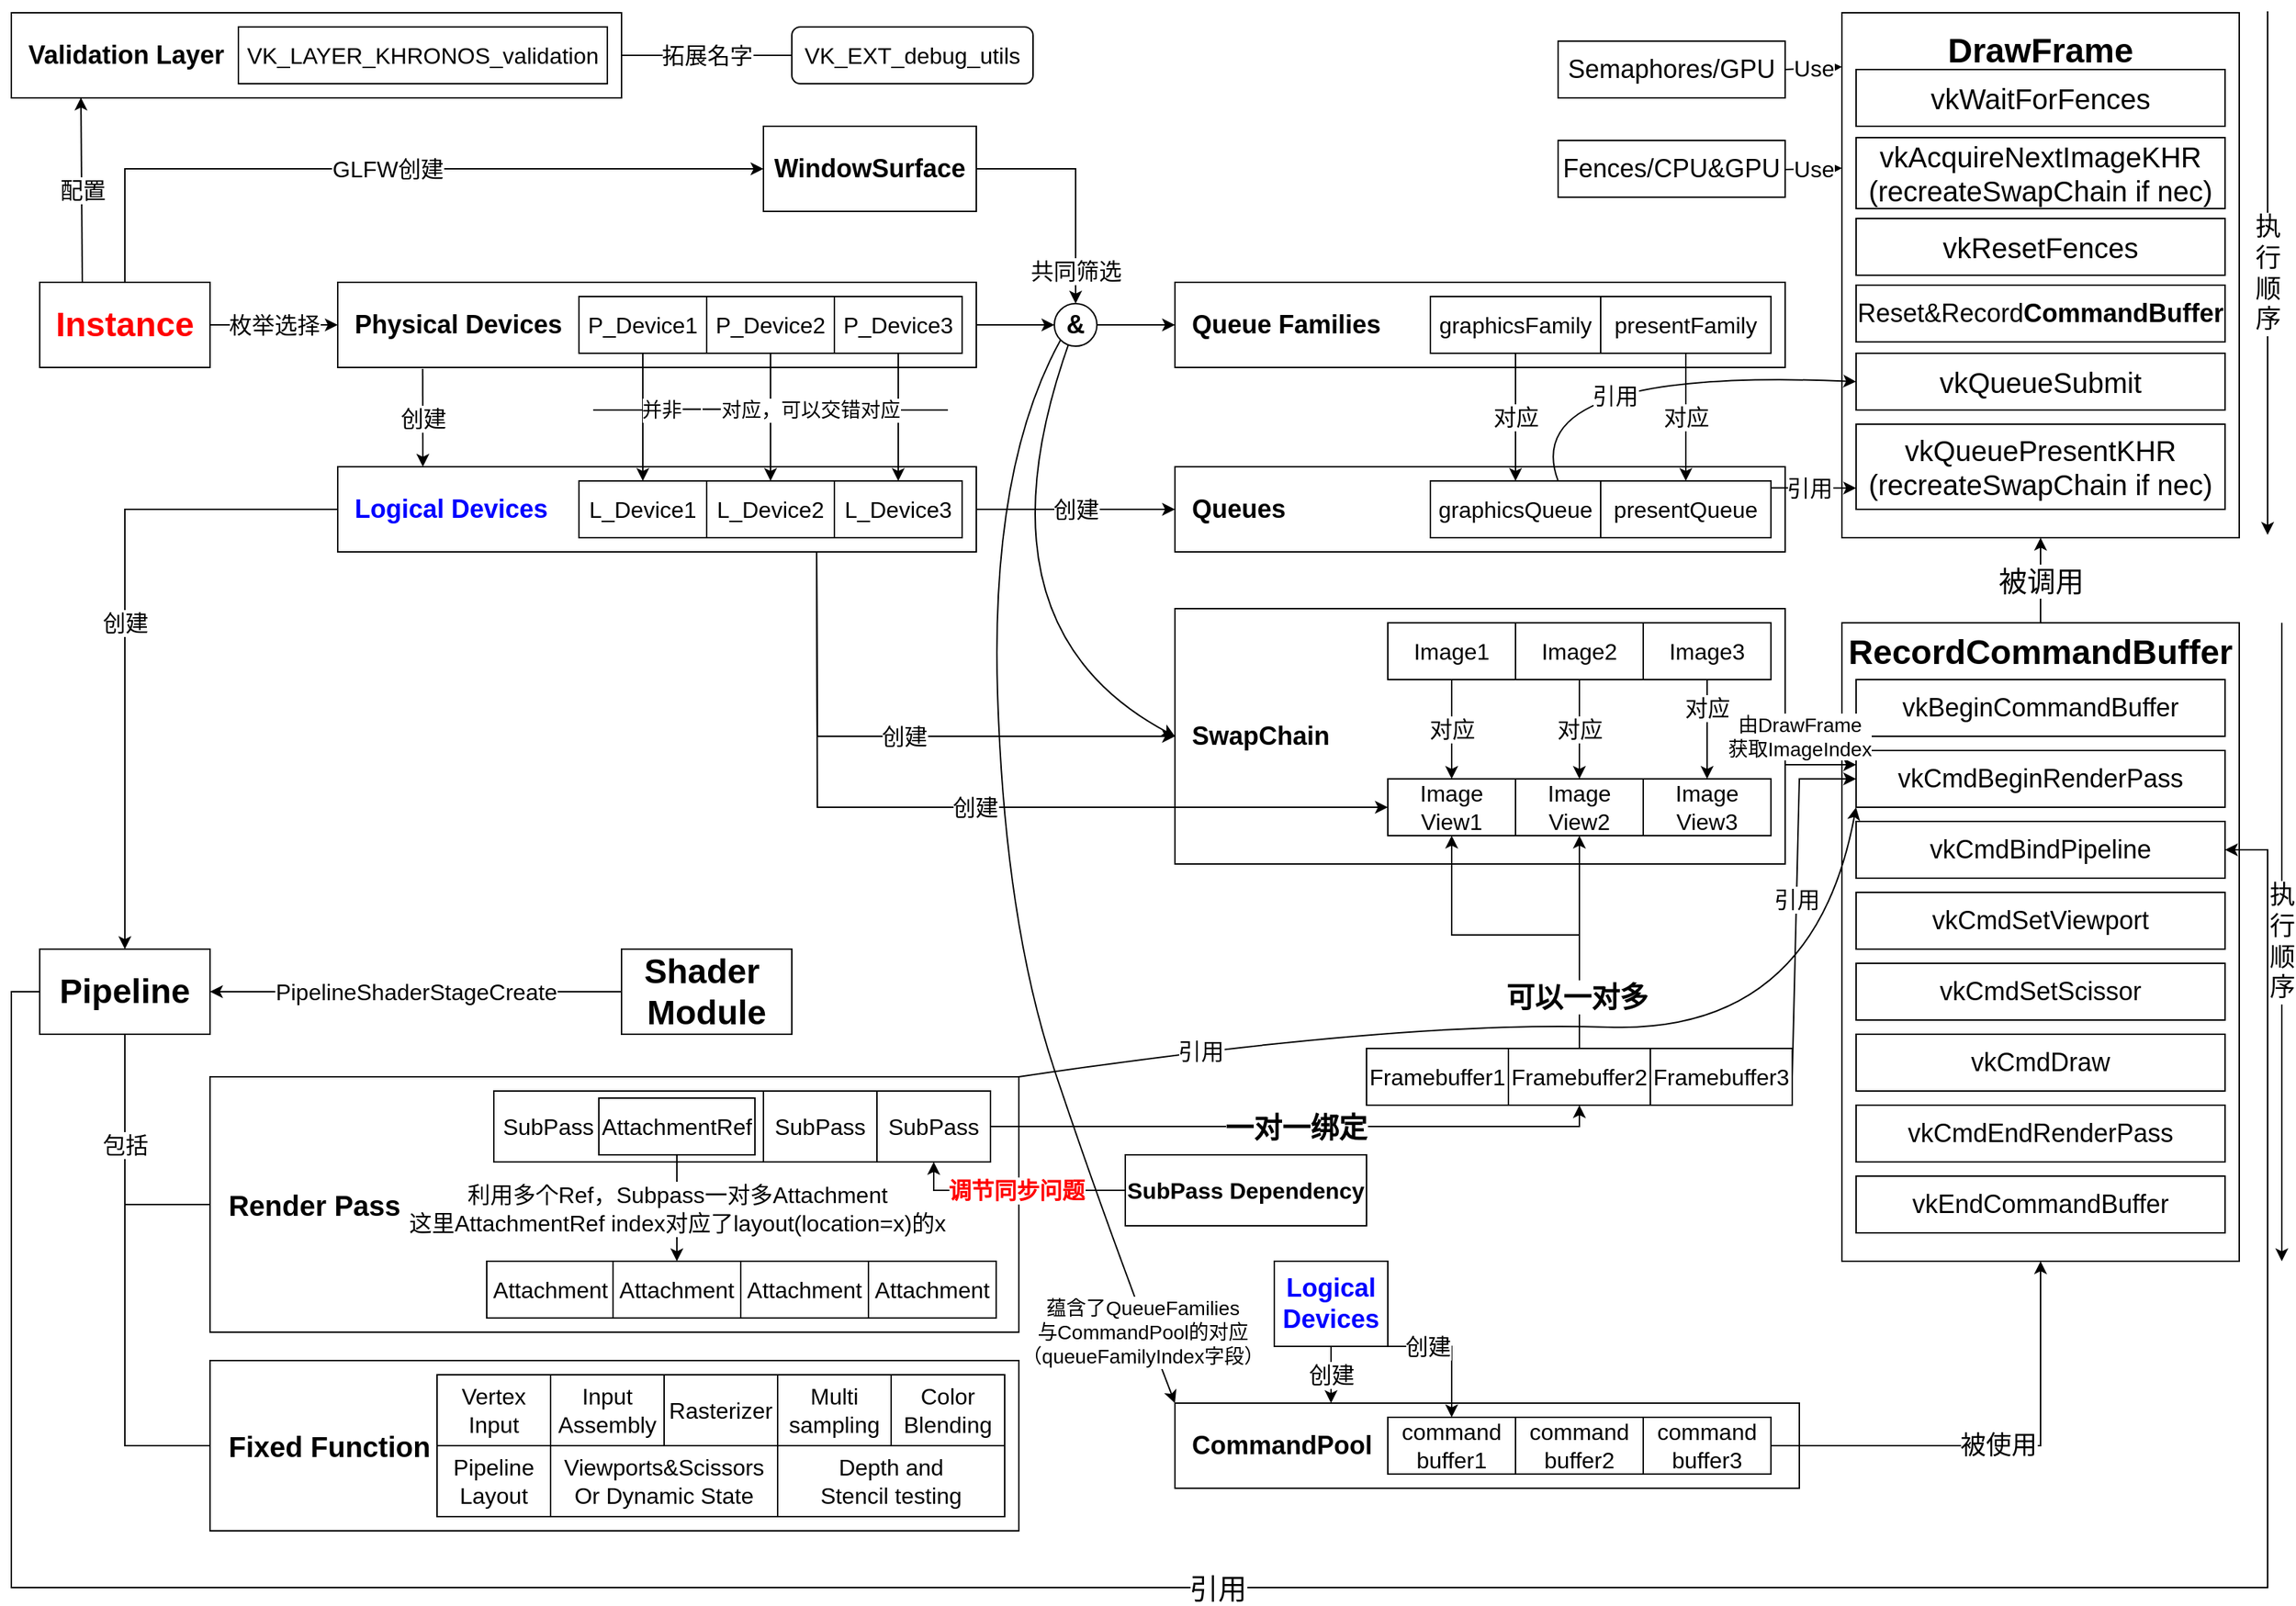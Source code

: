 <mxfile version="27.1.6">
  <diagram name="第 1 页" id="LuicYNgvJQtKAL-mJr_d">
    <mxGraphModel dx="1418" dy="786" grid="1" gridSize="10" guides="1" tooltips="1" connect="1" arrows="1" fold="1" page="1" pageScale="1" pageWidth="827" pageHeight="1169" math="0" shadow="0">
      <root>
        <mxCell id="0" />
        <mxCell id="1" parent="0" />
        <mxCell id="_Layy67exYFf-OtDCOIP-1" value="&lt;b&gt;&lt;font style=&quot;font-size: 24px; color: rgb(255, 0, 0);&quot;&gt;Instance&lt;/font&gt;&lt;/b&gt;" style="rounded=0;whiteSpace=wrap;html=1;" parent="1" vertex="1">
          <mxGeometry x="53" y="212" width="120" height="60" as="geometry" />
        </mxCell>
        <mxCell id="_Layy67exYFf-OtDCOIP-2" value="&lt;b&gt;&lt;font style=&quot;font-size: 18px;&quot;&gt;&amp;nbsp; Validation Layer&lt;/font&gt;&lt;/b&gt;" style="rounded=0;whiteSpace=wrap;html=1;align=left;" parent="1" vertex="1">
          <mxGeometry x="33" y="22" width="430" height="60" as="geometry" />
        </mxCell>
        <mxCell id="_Layy67exYFf-OtDCOIP-3" value="&lt;font style=&quot;font-size: 16px;&quot;&gt;VK_LAYER_KHRONOS_validation&lt;/font&gt;" style="rounded=0;whiteSpace=wrap;html=1;" parent="1" vertex="1">
          <mxGeometry x="193" y="32" width="260" height="40" as="geometry" />
        </mxCell>
        <mxCell id="_Layy67exYFf-OtDCOIP-4" value="&lt;font style=&quot;font-size: 16px;&quot;&gt;配置&lt;/font&gt;" style="endArrow=classic;html=1;rounded=0;exitX=0.25;exitY=0;exitDx=0;exitDy=0;entryX=0.114;entryY=0.996;entryDx=0;entryDy=0;entryPerimeter=0;" parent="1" source="_Layy67exYFf-OtDCOIP-1" target="_Layy67exYFf-OtDCOIP-2" edge="1">
          <mxGeometry width="50" height="50" relative="1" as="geometry">
            <mxPoint x="243" y="412" as="sourcePoint" />
            <mxPoint x="113" y="162" as="targetPoint" />
            <Array as="points" />
          </mxGeometry>
        </mxCell>
        <mxCell id="_Layy67exYFf-OtDCOIP-10" value="&lt;font style=&quot;font-size: 16px;&quot;&gt;VK_EXT_debug_utils&lt;/font&gt;" style="rounded=1;whiteSpace=wrap;html=1;" parent="1" vertex="1">
          <mxGeometry x="583" y="32" width="170" height="40" as="geometry" />
        </mxCell>
        <mxCell id="_Layy67exYFf-OtDCOIP-11" value="&lt;font style=&quot;font-size: 16px;&quot;&gt;拓展名字&lt;/font&gt;" style="endArrow=none;html=1;rounded=0;entryX=0;entryY=0.5;entryDx=0;entryDy=0;exitX=1;exitY=0.5;exitDx=0;exitDy=0;" parent="1" source="_Layy67exYFf-OtDCOIP-2" target="_Layy67exYFf-OtDCOIP-10" edge="1">
          <mxGeometry width="50" height="50" relative="1" as="geometry">
            <mxPoint x="443" y="322" as="sourcePoint" />
            <mxPoint x="493" y="272" as="targetPoint" />
          </mxGeometry>
        </mxCell>
        <mxCell id="_Layy67exYFf-OtDCOIP-13" value="&lt;font style=&quot;font-size: 18px;&quot;&gt;&lt;b&gt;&amp;nbsp; Physical Devices&lt;/b&gt;&lt;/font&gt;" style="rounded=0;whiteSpace=wrap;html=1;align=left;" parent="1" vertex="1">
          <mxGeometry x="263" y="212" width="450" height="60" as="geometry" />
        </mxCell>
        <mxCell id="_Layy67exYFf-OtDCOIP-14" value="&lt;font style=&quot;font-size: 16px;&quot;&gt;枚举选择&lt;/font&gt;" style="endArrow=classic;html=1;rounded=0;exitX=1;exitY=0.5;exitDx=0;exitDy=0;entryX=0;entryY=0.5;entryDx=0;entryDy=0;" parent="1" source="_Layy67exYFf-OtDCOIP-1" target="_Layy67exYFf-OtDCOIP-13" edge="1">
          <mxGeometry width="50" height="50" relative="1" as="geometry">
            <mxPoint x="433" y="472" as="sourcePoint" />
            <mxPoint x="483" y="422" as="targetPoint" />
            <mxPoint as="offset" />
          </mxGeometry>
        </mxCell>
        <mxCell id="_Layy67exYFf-OtDCOIP-15" value="&lt;font style=&quot;font-size: 16px;&quot;&gt;P_Device1&lt;/font&gt;" style="rounded=0;whiteSpace=wrap;html=1;" parent="1" vertex="1">
          <mxGeometry x="433" y="222" width="90" height="40" as="geometry" />
        </mxCell>
        <mxCell id="_Layy67exYFf-OtDCOIP-16" value="&lt;font style=&quot;font-size: 16px;&quot;&gt;P_Device2&lt;/font&gt;" style="rounded=0;whiteSpace=wrap;html=1;" parent="1" vertex="1">
          <mxGeometry x="523" y="222" width="90" height="40" as="geometry" />
        </mxCell>
        <mxCell id="_Layy67exYFf-OtDCOIP-17" value="&lt;font style=&quot;font-size: 16px;&quot;&gt;P_Device3&lt;/font&gt;" style="rounded=0;whiteSpace=wrap;html=1;" parent="1" vertex="1">
          <mxGeometry x="613" y="222" width="90" height="40" as="geometry" />
        </mxCell>
        <mxCell id="_Layy67exYFf-OtDCOIP-18" value="&lt;font style=&quot;font-size: 18px; color: light-dark(rgb(0, 0, 255), rgb(237, 237, 237));&quot;&gt;&lt;b style=&quot;&quot;&gt;&amp;nbsp; Logical Devices&lt;/b&gt;&lt;/font&gt;" style="rounded=0;whiteSpace=wrap;html=1;align=left;" parent="1" vertex="1">
          <mxGeometry x="263" y="342" width="450" height="60" as="geometry" />
        </mxCell>
        <mxCell id="_Layy67exYFf-OtDCOIP-19" value="&lt;font style=&quot;font-size: 16px;&quot;&gt;L_Device1&lt;/font&gt;" style="rounded=0;whiteSpace=wrap;html=1;" parent="1" vertex="1">
          <mxGeometry x="433" y="352" width="90" height="40" as="geometry" />
        </mxCell>
        <mxCell id="_Layy67exYFf-OtDCOIP-20" value="&lt;font style=&quot;font-size: 16px;&quot;&gt;L_Device2&lt;/font&gt;" style="rounded=0;whiteSpace=wrap;html=1;" parent="1" vertex="1">
          <mxGeometry x="523" y="352" width="90" height="40" as="geometry" />
        </mxCell>
        <mxCell id="_Layy67exYFf-OtDCOIP-21" value="&lt;font style=&quot;font-size: 16px;&quot;&gt;L_Device3&lt;/font&gt;" style="rounded=0;whiteSpace=wrap;html=1;" parent="1" vertex="1">
          <mxGeometry x="613" y="352" width="90" height="40" as="geometry" />
        </mxCell>
        <mxCell id="_Layy67exYFf-OtDCOIP-22" value="" style="endArrow=classic;html=1;rounded=0;exitX=0.5;exitY=1;exitDx=0;exitDy=0;entryX=0.5;entryY=0;entryDx=0;entryDy=0;" parent="1" source="_Layy67exYFf-OtDCOIP-15" target="_Layy67exYFf-OtDCOIP-19" edge="1">
          <mxGeometry width="50" height="50" relative="1" as="geometry">
            <mxPoint x="463" y="582" as="sourcePoint" />
            <mxPoint x="513" y="532" as="targetPoint" />
          </mxGeometry>
        </mxCell>
        <mxCell id="_Layy67exYFf-OtDCOIP-23" value="" style="endArrow=classic;html=1;rounded=0;exitX=0.5;exitY=1;exitDx=0;exitDy=0;entryX=0.5;entryY=0;entryDx=0;entryDy=0;" parent="1" source="_Layy67exYFf-OtDCOIP-16" target="_Layy67exYFf-OtDCOIP-20" edge="1">
          <mxGeometry width="50" height="50" relative="1" as="geometry">
            <mxPoint x="523" y="322" as="sourcePoint" />
            <mxPoint x="523" y="412" as="targetPoint" />
          </mxGeometry>
        </mxCell>
        <mxCell id="_Layy67exYFf-OtDCOIP-24" value="" style="endArrow=classic;html=1;rounded=0;exitX=0.5;exitY=1;exitDx=0;exitDy=0;entryX=0.5;entryY=0;entryDx=0;entryDy=0;" parent="1" source="_Layy67exYFf-OtDCOIP-17" target="_Layy67exYFf-OtDCOIP-21" edge="1">
          <mxGeometry width="50" height="50" relative="1" as="geometry">
            <mxPoint x="633" y="322" as="sourcePoint" />
            <mxPoint x="633" y="412" as="targetPoint" />
          </mxGeometry>
        </mxCell>
        <mxCell id="_Layy67exYFf-OtDCOIP-31" value="&lt;font style=&quot;font-size: 14px;&quot;&gt;并非一一对应，可以交错对应&lt;/font&gt;" style="endArrow=none;html=1;rounded=0;" parent="1" edge="1">
          <mxGeometry width="50" height="50" relative="1" as="geometry">
            <mxPoint x="443" y="302" as="sourcePoint" />
            <mxPoint x="693" y="302" as="targetPoint" />
          </mxGeometry>
        </mxCell>
        <mxCell id="_Layy67exYFf-OtDCOIP-32" value="&lt;font style=&quot;font-size: 16px;&quot;&gt;创建&lt;/font&gt;" style="endArrow=classic;html=1;rounded=0;exitX=0.133;exitY=1.017;exitDx=0;exitDy=0;exitPerimeter=0;" parent="1" source="_Layy67exYFf-OtDCOIP-13" edge="1">
          <mxGeometry width="50" height="50" relative="1" as="geometry">
            <mxPoint x="473" y="522" as="sourcePoint" />
            <mxPoint x="323" y="342" as="targetPoint" />
          </mxGeometry>
        </mxCell>
        <mxCell id="_Layy67exYFf-OtDCOIP-33" value="&lt;font style=&quot;font-size: 18px;&quot;&gt;&lt;b&gt;&amp;nbsp; Queue Families&lt;/b&gt;&lt;/font&gt;" style="rounded=0;whiteSpace=wrap;html=1;align=left;" parent="1" vertex="1">
          <mxGeometry x="853" y="212" width="430" height="60" as="geometry" />
        </mxCell>
        <mxCell id="_Layy67exYFf-OtDCOIP-34" value="&lt;font style=&quot;font-size: 16px;&quot;&gt;graphicsFamily&lt;/font&gt;" style="rounded=0;whiteSpace=wrap;html=1;" parent="1" vertex="1">
          <mxGeometry x="1033" y="222" width="120" height="40" as="geometry" />
        </mxCell>
        <mxCell id="_Layy67exYFf-OtDCOIP-35" value="&lt;font style=&quot;font-size: 16px;&quot;&gt;presentFamily&lt;/font&gt;" style="rounded=0;whiteSpace=wrap;html=1;" parent="1" vertex="1">
          <mxGeometry x="1153" y="222" width="120" height="40" as="geometry" />
        </mxCell>
        <mxCell id="_Layy67exYFf-OtDCOIP-36" value="" style="endArrow=classic;html=1;rounded=0;exitX=1;exitY=0.5;exitDx=0;exitDy=0;entryX=0;entryY=0.5;entryDx=0;entryDy=0;" parent="1" source="_Layy67exYFf-OtDCOIP-63" target="_Layy67exYFf-OtDCOIP-33" edge="1">
          <mxGeometry width="50" height="50" relative="1" as="geometry">
            <mxPoint x="733" y="562" as="sourcePoint" />
            <mxPoint x="783" y="512" as="targetPoint" />
          </mxGeometry>
        </mxCell>
        <mxCell id="_Layy67exYFf-OtDCOIP-39" value="&lt;font style=&quot;font-size: 18px;&quot;&gt;&lt;b&gt;&amp;nbsp; Queues&lt;/b&gt;&lt;/font&gt;" style="rounded=0;whiteSpace=wrap;html=1;align=left;" parent="1" vertex="1">
          <mxGeometry x="853" y="342" width="430" height="60" as="geometry" />
        </mxCell>
        <mxCell id="_Layy67exYFf-OtDCOIP-40" value="&lt;font style=&quot;font-size: 16px;&quot;&gt;创建&lt;/font&gt;" style="endArrow=classic;html=1;rounded=0;exitX=1;exitY=0.5;exitDx=0;exitDy=0;entryX=0;entryY=0.5;entryDx=0;entryDy=0;" parent="1" source="_Layy67exYFf-OtDCOIP-18" target="_Layy67exYFf-OtDCOIP-39" edge="1">
          <mxGeometry width="50" height="50" relative="1" as="geometry">
            <mxPoint x="923" y="562" as="sourcePoint" />
            <mxPoint x="973" y="512" as="targetPoint" />
          </mxGeometry>
        </mxCell>
        <mxCell id="_Layy67exYFf-OtDCOIP-41" value="&lt;font style=&quot;font-size: 16px;&quot;&gt;graphicsQueue&lt;/font&gt;" style="rounded=0;whiteSpace=wrap;html=1;" parent="1" vertex="1">
          <mxGeometry x="1033" y="352" width="120" height="40" as="geometry" />
        </mxCell>
        <mxCell id="_Layy67exYFf-OtDCOIP-42" value="&lt;font style=&quot;font-size: 16px;&quot;&gt;presentQueue&lt;/font&gt;" style="rounded=0;whiteSpace=wrap;html=1;" parent="1" vertex="1">
          <mxGeometry x="1153" y="352" width="120" height="40" as="geometry" />
        </mxCell>
        <mxCell id="_Layy67exYFf-OtDCOIP-45" value="&lt;font style=&quot;font-size: 16px;&quot;&gt;对应&lt;/font&gt;" style="endArrow=classic;html=1;rounded=0;exitX=0.5;exitY=1;exitDx=0;exitDy=0;entryX=0.5;entryY=0;entryDx=0;entryDy=0;" parent="1" source="_Layy67exYFf-OtDCOIP-34" target="_Layy67exYFf-OtDCOIP-41" edge="1">
          <mxGeometry width="50" height="50" relative="1" as="geometry">
            <mxPoint x="1003" y="542" as="sourcePoint" />
            <mxPoint x="1053" y="492" as="targetPoint" />
          </mxGeometry>
        </mxCell>
        <mxCell id="_Layy67exYFf-OtDCOIP-46" value="&lt;font style=&quot;font-size: 16px;&quot;&gt;对应&lt;/font&gt;" style="endArrow=classic;html=1;rounded=0;exitX=0.5;exitY=1;exitDx=0;exitDy=0;entryX=0.5;entryY=0;entryDx=0;entryDy=0;" parent="1" source="_Layy67exYFf-OtDCOIP-35" target="_Layy67exYFf-OtDCOIP-42" edge="1">
          <mxGeometry width="50" height="50" relative="1" as="geometry">
            <mxPoint x="1123" y="302" as="sourcePoint" />
            <mxPoint x="1123" y="392" as="targetPoint" />
          </mxGeometry>
        </mxCell>
        <mxCell id="_Layy67exYFf-OtDCOIP-47" value="&lt;font style=&quot;font-size: 18px;&quot;&gt;&lt;b&gt;&amp;nbsp; SwapChain&lt;/b&gt;&lt;/font&gt;" style="rounded=0;whiteSpace=wrap;html=1;align=left;" parent="1" vertex="1">
          <mxGeometry x="853" y="442" width="430" height="180" as="geometry" />
        </mxCell>
        <mxCell id="_Layy67exYFf-OtDCOIP-48" value="&lt;font style=&quot;font-size: 16px;&quot;&gt;Image1&lt;/font&gt;" style="rounded=0;whiteSpace=wrap;html=1;" parent="1" vertex="1">
          <mxGeometry x="1003" y="452" width="90" height="40" as="geometry" />
        </mxCell>
        <mxCell id="_Layy67exYFf-OtDCOIP-49" value="&lt;font style=&quot;font-size: 16px;&quot;&gt;Image2&lt;/font&gt;" style="rounded=0;whiteSpace=wrap;html=1;" parent="1" vertex="1">
          <mxGeometry x="1093" y="452" width="90" height="40" as="geometry" />
        </mxCell>
        <mxCell id="_Layy67exYFf-OtDCOIP-50" value="&lt;font style=&quot;font-size: 16px;&quot;&gt;Image3&lt;/font&gt;" style="rounded=0;whiteSpace=wrap;html=1;" parent="1" vertex="1">
          <mxGeometry x="1183" y="452" width="90" height="40" as="geometry" />
        </mxCell>
        <mxCell id="_Layy67exYFf-OtDCOIP-52" value="&lt;font style=&quot;font-size: 18px;&quot;&gt;&lt;b&gt;WindowSurface&lt;/b&gt;&lt;/font&gt;" style="rounded=0;whiteSpace=wrap;html=1;" parent="1" vertex="1">
          <mxGeometry x="563" y="102" width="150" height="60" as="geometry" />
        </mxCell>
        <mxCell id="_Layy67exYFf-OtDCOIP-53" value="&lt;font style=&quot;font-size: 16px;&quot;&gt;GLFW创建&lt;/font&gt;" style="endArrow=classic;html=1;rounded=0;entryX=0;entryY=0.5;entryDx=0;entryDy=0;exitX=0.5;exitY=0;exitDx=0;exitDy=0;" parent="1" source="_Layy67exYFf-OtDCOIP-1" target="_Layy67exYFf-OtDCOIP-52" edge="1">
          <mxGeometry width="50" height="50" relative="1" as="geometry">
            <mxPoint x="373" y="242" as="sourcePoint" />
            <mxPoint x="423" y="192" as="targetPoint" />
            <Array as="points">
              <mxPoint x="113" y="132" />
            </Array>
          </mxGeometry>
        </mxCell>
        <mxCell id="_Layy67exYFf-OtDCOIP-60" value="" style="curved=1;endArrow=classic;html=1;rounded=0;entryX=0;entryY=0.5;entryDx=0;entryDy=0;" parent="1" target="_Layy67exYFf-OtDCOIP-47" edge="1">
          <mxGeometry width="50" height="50" relative="1" as="geometry">
            <mxPoint x="783" y="242" as="sourcePoint" />
            <mxPoint x="773" y="402" as="targetPoint" />
            <Array as="points">
              <mxPoint x="703" y="452" />
            </Array>
          </mxGeometry>
        </mxCell>
        <mxCell id="_Layy67exYFf-OtDCOIP-66" value="" style="endArrow=classic;html=1;rounded=0;exitX=1;exitY=0.5;exitDx=0;exitDy=0;entryX=0.5;entryY=0;entryDx=0;entryDy=0;" parent="1" source="_Layy67exYFf-OtDCOIP-52" target="_Layy67exYFf-OtDCOIP-63" edge="1">
          <mxGeometry width="50" height="50" relative="1" as="geometry">
            <mxPoint x="743" y="362" as="sourcePoint" />
            <mxPoint x="793" y="312" as="targetPoint" />
            <Array as="points">
              <mxPoint x="783" y="132" />
            </Array>
          </mxGeometry>
        </mxCell>
        <mxCell id="_Layy67exYFf-OtDCOIP-68" value="&lt;font style=&quot;font-size: 16px;&quot;&gt;共同筛选&lt;/font&gt;" style="edgeLabel;html=1;align=center;verticalAlign=middle;resizable=0;points=[];" parent="_Layy67exYFf-OtDCOIP-66" vertex="1" connectable="0">
          <mxGeometry x="0.721" relative="1" as="geometry">
            <mxPoint as="offset" />
          </mxGeometry>
        </mxCell>
        <mxCell id="_Layy67exYFf-OtDCOIP-67" value="" style="endArrow=classic;html=1;rounded=0;exitX=1;exitY=0.5;exitDx=0;exitDy=0;entryX=0;entryY=0.5;entryDx=0;entryDy=0;" parent="1" source="_Layy67exYFf-OtDCOIP-13" target="_Layy67exYFf-OtDCOIP-63" edge="1">
          <mxGeometry width="50" height="50" relative="1" as="geometry">
            <mxPoint x="713" y="242" as="sourcePoint" />
            <mxPoint x="853" y="242" as="targetPoint" />
          </mxGeometry>
        </mxCell>
        <mxCell id="_Layy67exYFf-OtDCOIP-63" value="&lt;b&gt;&lt;font style=&quot;font-size: 18px;&quot;&gt;&amp;amp;&lt;/font&gt;&lt;/b&gt;" style="ellipse;whiteSpace=wrap;html=1;aspect=fixed;" parent="1" vertex="1">
          <mxGeometry x="768" y="227" width="30" height="30" as="geometry" />
        </mxCell>
        <mxCell id="_Layy67exYFf-OtDCOIP-69" value="&lt;font style=&quot;font-size: 16px;&quot;&gt;创建&lt;/font&gt;" style="endArrow=classic;html=1;rounded=0;exitX=0.75;exitY=1;exitDx=0;exitDy=0;entryX=0;entryY=0.5;entryDx=0;entryDy=0;" parent="1" source="_Layy67exYFf-OtDCOIP-18" target="_Layy67exYFf-OtDCOIP-47" edge="1">
          <mxGeometry width="50" height="50" relative="1" as="geometry">
            <mxPoint x="703" y="452" as="sourcePoint" />
            <mxPoint x="753" y="402" as="targetPoint" />
            <Array as="points">
              <mxPoint x="601" y="532" />
            </Array>
          </mxGeometry>
        </mxCell>
        <mxCell id="_Layy67exYFf-OtDCOIP-71" value="&lt;font style=&quot;font-size: 16px;&quot;&gt;Image&lt;br&gt;View1&lt;/font&gt;" style="rounded=0;whiteSpace=wrap;html=1;" parent="1" vertex="1">
          <mxGeometry x="1003" y="562" width="90" height="40" as="geometry" />
        </mxCell>
        <mxCell id="_Layy67exYFf-OtDCOIP-72" value="&lt;font style=&quot;font-size: 16px;&quot;&gt;Image&lt;br&gt;View2&lt;/font&gt;" style="rounded=0;whiteSpace=wrap;html=1;" parent="1" vertex="1">
          <mxGeometry x="1093" y="562" width="90" height="40" as="geometry" />
        </mxCell>
        <mxCell id="_Layy67exYFf-OtDCOIP-73" value="&lt;font style=&quot;font-size: 16px;&quot;&gt;Image&lt;br&gt;View3&lt;/font&gt;" style="rounded=0;whiteSpace=wrap;html=1;" parent="1" vertex="1">
          <mxGeometry x="1183" y="562" width="90" height="40" as="geometry" />
        </mxCell>
        <mxCell id="_Layy67exYFf-OtDCOIP-74" value="&lt;font style=&quot;font-size: 16px;&quot;&gt;创建&lt;/font&gt;" style="endArrow=classic;html=1;rounded=0;exitX=0.75;exitY=1;exitDx=0;exitDy=0;entryX=0;entryY=0.5;entryDx=0;entryDy=0;" parent="1" source="_Layy67exYFf-OtDCOIP-18" target="_Layy67exYFf-OtDCOIP-71" edge="1">
          <mxGeometry width="50" height="50" relative="1" as="geometry">
            <mxPoint x="763" y="622" as="sourcePoint" />
            <mxPoint x="813" y="572" as="targetPoint" />
            <Array as="points">
              <mxPoint x="601" y="582" />
            </Array>
          </mxGeometry>
        </mxCell>
        <mxCell id="_Layy67exYFf-OtDCOIP-75" value="&lt;font style=&quot;font-size: 16px;&quot;&gt;对应&lt;/font&gt;" style="endArrow=classic;html=1;rounded=0;exitX=0.5;exitY=1;exitDx=0;exitDy=0;entryX=0.5;entryY=0;entryDx=0;entryDy=0;" parent="1" source="_Layy67exYFf-OtDCOIP-48" target="_Layy67exYFf-OtDCOIP-71" edge="1">
          <mxGeometry width="50" height="50" relative="1" as="geometry">
            <mxPoint x="1033" y="622" as="sourcePoint" />
            <mxPoint x="1083" y="572" as="targetPoint" />
          </mxGeometry>
        </mxCell>
        <mxCell id="_Layy67exYFf-OtDCOIP-76" value="&lt;font style=&quot;font-size: 16px;&quot;&gt;对应&lt;/font&gt;" style="endArrow=classic;html=1;rounded=0;exitX=0.5;exitY=1;exitDx=0;exitDy=0;entryX=0.5;entryY=0;entryDx=0;entryDy=0;" parent="1" source="_Layy67exYFf-OtDCOIP-49" target="_Layy67exYFf-OtDCOIP-72" edge="1">
          <mxGeometry width="50" height="50" relative="1" as="geometry">
            <mxPoint x="1073" y="502" as="sourcePoint" />
            <mxPoint x="1073" y="572" as="targetPoint" />
          </mxGeometry>
        </mxCell>
        <mxCell id="_Layy67exYFf-OtDCOIP-77" value="&lt;font style=&quot;font-size: 16px;&quot;&gt;对应&lt;/font&gt;" style="endArrow=classic;html=1;rounded=0;exitX=0.5;exitY=1;exitDx=0;exitDy=0;entryX=0.5;entryY=0;entryDx=0;entryDy=0;" parent="1" source="_Layy67exYFf-OtDCOIP-50" target="_Layy67exYFf-OtDCOIP-73" edge="1">
          <mxGeometry x="-0.429" width="50" height="50" relative="1" as="geometry">
            <mxPoint x="1143" y="502" as="sourcePoint" />
            <mxPoint x="1143" y="572" as="targetPoint" />
            <mxPoint as="offset" />
          </mxGeometry>
        </mxCell>
        <mxCell id="_Layy67exYFf-OtDCOIP-78" value="&lt;b&gt;&lt;font style=&quot;font-size: 24px; color: rgb(0, 0, 0);&quot;&gt;Pipeline&lt;/font&gt;&lt;/b&gt;" style="rounded=0;whiteSpace=wrap;html=1;" parent="1" vertex="1">
          <mxGeometry x="53" y="682" width="120" height="60" as="geometry" />
        </mxCell>
        <mxCell id="_Layy67exYFf-OtDCOIP-79" value="&lt;font style=&quot;font-size: 16px;&quot;&gt;创建&lt;/font&gt;" style="endArrow=classic;html=1;rounded=0;exitX=0;exitY=0.5;exitDx=0;exitDy=0;entryX=0.5;entryY=0;entryDx=0;entryDy=0;" parent="1" source="_Layy67exYFf-OtDCOIP-18" target="_Layy67exYFf-OtDCOIP-78" edge="1">
          <mxGeometry width="50" height="50" relative="1" as="geometry">
            <mxPoint x="343" y="662" as="sourcePoint" />
            <mxPoint x="393" y="612" as="targetPoint" />
            <Array as="points">
              <mxPoint x="113" y="372" />
            </Array>
          </mxGeometry>
        </mxCell>
        <mxCell id="_Layy67exYFf-OtDCOIP-80" value="&lt;font style=&quot;font-size: 24px;&quot;&gt;&lt;b&gt;Shader&amp;nbsp;&lt;br&gt;Module&lt;/b&gt;&lt;/font&gt;" style="rounded=0;whiteSpace=wrap;html=1;" parent="1" vertex="1">
          <mxGeometry x="463" y="682" width="120" height="60" as="geometry" />
        </mxCell>
        <mxCell id="_Layy67exYFf-OtDCOIP-81" value="&lt;font style=&quot;font-size: 16px;&quot;&gt;PipelineShaderStageCreate&lt;/font&gt;" style="endArrow=classic;html=1;rounded=0;exitX=0;exitY=0.5;exitDx=0;exitDy=0;entryX=1;entryY=0.5;entryDx=0;entryDy=0;" parent="1" source="_Layy67exYFf-OtDCOIP-80" target="_Layy67exYFf-OtDCOIP-78" edge="1">
          <mxGeometry width="50" height="50" relative="1" as="geometry">
            <mxPoint x="343" y="652" as="sourcePoint" />
            <mxPoint x="393" y="602" as="targetPoint" />
          </mxGeometry>
        </mxCell>
        <mxCell id="_Layy67exYFf-OtDCOIP-82" value="&lt;font style=&quot;font-size: 20px;&quot;&gt;&lt;b style=&quot;&quot;&gt;&amp;nbsp; Fixed Function&lt;/b&gt;&lt;/font&gt;" style="rounded=0;whiteSpace=wrap;html=1;align=left;" parent="1" vertex="1">
          <mxGeometry x="173" y="972" width="570" height="120" as="geometry" />
        </mxCell>
        <mxCell id="_Layy67exYFf-OtDCOIP-83" value="&lt;b&gt;&lt;font style=&quot;font-size: 20px;&quot;&gt;&amp;nbsp; Render Pass&lt;/font&gt;&lt;/b&gt;" style="rounded=0;whiteSpace=wrap;html=1;align=left;" parent="1" vertex="1">
          <mxGeometry x="173" y="772" width="570" height="180" as="geometry" />
        </mxCell>
        <mxCell id="_Layy67exYFf-OtDCOIP-84" value="" style="endArrow=none;html=1;rounded=0;exitX=0.5;exitY=1;exitDx=0;exitDy=0;entryX=0;entryY=0.5;entryDx=0;entryDy=0;" parent="1" source="_Layy67exYFf-OtDCOIP-78" target="_Layy67exYFf-OtDCOIP-83" edge="1">
          <mxGeometry width="50" height="50" relative="1" as="geometry">
            <mxPoint x="333" y="742" as="sourcePoint" />
            <mxPoint x="113" y="1002" as="targetPoint" />
            <Array as="points">
              <mxPoint x="113" y="862" />
            </Array>
          </mxGeometry>
        </mxCell>
        <mxCell id="_Layy67exYFf-OtDCOIP-85" value="&lt;font style=&quot;font-size: 16px;&quot;&gt;包括&lt;/font&gt;" style="endArrow=none;html=1;rounded=0;exitX=0.5;exitY=1;exitDx=0;exitDy=0;entryX=0;entryY=0.5;entryDx=0;entryDy=0;" parent="1" source="_Layy67exYFf-OtDCOIP-78" target="_Layy67exYFf-OtDCOIP-82" edge="1">
          <mxGeometry x="-0.556" width="50" height="50" relative="1" as="geometry">
            <mxPoint x="333" y="742" as="sourcePoint" />
            <mxPoint x="383" y="692" as="targetPoint" />
            <Array as="points">
              <mxPoint x="113" y="1032" />
            </Array>
            <mxPoint as="offset" />
          </mxGeometry>
        </mxCell>
        <mxCell id="_Layy67exYFf-OtDCOIP-86" value="&lt;font style=&quot;font-size: 16px;&quot;&gt;Vertex&lt;br&gt;Input&lt;/font&gt;" style="rounded=0;whiteSpace=wrap;html=1;" parent="1" vertex="1">
          <mxGeometry x="333" y="982" width="80" height="50" as="geometry" />
        </mxCell>
        <mxCell id="_Layy67exYFf-OtDCOIP-87" value="&lt;font style=&quot;font-size: 16px;&quot;&gt;Pipeline&lt;br&gt;Layout&lt;/font&gt;" style="rounded=0;whiteSpace=wrap;html=1;" parent="1" vertex="1">
          <mxGeometry x="333" y="1032" width="80" height="50" as="geometry" />
        </mxCell>
        <mxCell id="_Layy67exYFf-OtDCOIP-88" value="&lt;font style=&quot;font-size: 16px;&quot;&gt;Input&lt;br&gt;Assembly&lt;/font&gt;" style="rounded=0;whiteSpace=wrap;html=1;" parent="1" vertex="1">
          <mxGeometry x="413" y="982" width="80" height="50" as="geometry" />
        </mxCell>
        <mxCell id="_Layy67exYFf-OtDCOIP-89" value="&lt;font style=&quot;font-size: 16px;&quot;&gt;Viewports&amp;amp;Scissors&lt;br&gt;Or Dynamic State&lt;/font&gt;" style="rounded=0;whiteSpace=wrap;html=1;" parent="1" vertex="1">
          <mxGeometry x="413" y="1032" width="160" height="50" as="geometry" />
        </mxCell>
        <mxCell id="_Layy67exYFf-OtDCOIP-90" value="&lt;font style=&quot;font-size: 16px;&quot;&gt;Rasterizer&lt;/font&gt;" style="rounded=0;whiteSpace=wrap;html=1;" parent="1" vertex="1">
          <mxGeometry x="493" y="982" width="80" height="50" as="geometry" />
        </mxCell>
        <mxCell id="_Layy67exYFf-OtDCOIP-92" value="&lt;font style=&quot;font-size: 16px;&quot;&gt;Multi&lt;br&gt;sampling&lt;/font&gt;" style="rounded=0;whiteSpace=wrap;html=1;" parent="1" vertex="1">
          <mxGeometry x="573" y="982" width="80" height="50" as="geometry" />
        </mxCell>
        <mxCell id="_Layy67exYFf-OtDCOIP-93" value="&lt;font style=&quot;font-size: 16px;&quot;&gt;Depth and &lt;br&gt;Stencil testing&lt;/font&gt;" style="rounded=0;whiteSpace=wrap;html=1;" parent="1" vertex="1">
          <mxGeometry x="573" y="1032" width="160" height="50" as="geometry" />
        </mxCell>
        <mxCell id="_Layy67exYFf-OtDCOIP-94" value="&lt;font style=&quot;font-size: 16px;&quot;&gt;Color&lt;br&gt;Blending&lt;/font&gt;" style="rounded=0;whiteSpace=wrap;html=1;" parent="1" vertex="1">
          <mxGeometry x="653" y="982" width="80" height="50" as="geometry" />
        </mxCell>
        <mxCell id="_Layy67exYFf-OtDCOIP-96" value="&lt;font style=&quot;font-size: 16px;&quot;&gt;&amp;nbsp;SubPass&lt;/font&gt;" style="rounded=0;whiteSpace=wrap;html=1;align=left;" parent="1" vertex="1">
          <mxGeometry x="373" y="782" width="190" height="50" as="geometry" />
        </mxCell>
        <mxCell id="_Layy67exYFf-OtDCOIP-97" value="&lt;font style=&quot;font-size: 16px;&quot;&gt;SubPass&lt;/font&gt;" style="rounded=0;whiteSpace=wrap;html=1;" parent="1" vertex="1">
          <mxGeometry x="563" y="782" width="80" height="50" as="geometry" />
        </mxCell>
        <mxCell id="_Layy67exYFf-OtDCOIP-98" value="&lt;font style=&quot;font-size: 16px;&quot;&gt;SubPass&lt;/font&gt;" style="rounded=0;whiteSpace=wrap;html=1;" parent="1" vertex="1">
          <mxGeometry x="643" y="782" width="80" height="50" as="geometry" />
        </mxCell>
        <mxCell id="_Layy67exYFf-OtDCOIP-99" value="&lt;font style=&quot;font-size: 16px;&quot;&gt;AttachmentRef&lt;/font&gt;" style="rounded=0;whiteSpace=wrap;html=1;" parent="1" vertex="1">
          <mxGeometry x="447" y="787" width="110" height="40" as="geometry" />
        </mxCell>
        <mxCell id="_Layy67exYFf-OtDCOIP-100" value="&lt;font style=&quot;font-size: 16px;&quot;&gt;Attachment&lt;/font&gt;" style="rounded=0;whiteSpace=wrap;html=1;" parent="1" vertex="1">
          <mxGeometry x="368" y="902" width="90" height="40" as="geometry" />
        </mxCell>
        <mxCell id="_Layy67exYFf-OtDCOIP-101" value="&lt;font style=&quot;font-size: 16px;&quot;&gt;Attachment&lt;/font&gt;" style="rounded=0;whiteSpace=wrap;html=1;" parent="1" vertex="1">
          <mxGeometry x="457" y="902" width="90" height="40" as="geometry" />
        </mxCell>
        <mxCell id="_Layy67exYFf-OtDCOIP-102" value="&lt;font style=&quot;font-size: 16px;&quot;&gt;Attachment&lt;/font&gt;" style="rounded=0;whiteSpace=wrap;html=1;" parent="1" vertex="1">
          <mxGeometry x="547" y="902" width="90" height="40" as="geometry" />
        </mxCell>
        <mxCell id="_Layy67exYFf-OtDCOIP-103" value="&lt;font style=&quot;font-size: 16px;&quot;&gt;Attachment&lt;/font&gt;" style="rounded=0;whiteSpace=wrap;html=1;" parent="1" vertex="1">
          <mxGeometry x="637" y="902" width="90" height="40" as="geometry" />
        </mxCell>
        <mxCell id="_Layy67exYFf-OtDCOIP-104" value="&lt;font style=&quot;font-size: 16px;&quot;&gt;利用多个Ref，Subpass一对多Attachment&lt;br&gt;这里AttachmentRef index对应了layout(location=x)的x&lt;/font&gt;" style="endArrow=classic;html=1;rounded=0;exitX=0.5;exitY=1;exitDx=0;exitDy=0;" parent="1" source="_Layy67exYFf-OtDCOIP-99" target="_Layy67exYFf-OtDCOIP-101" edge="1">
          <mxGeometry width="50" height="50" relative="1" as="geometry">
            <mxPoint x="563" y="832" as="sourcePoint" />
            <mxPoint x="613" y="782" as="targetPoint" />
          </mxGeometry>
        </mxCell>
        <mxCell id="_Layy67exYFf-OtDCOIP-111" value="&lt;font style=&quot;font-size: 16px;&quot;&gt;&lt;b&gt;SubPass Dependency&lt;/b&gt;&lt;/font&gt;" style="rounded=0;whiteSpace=wrap;html=1;" parent="1" vertex="1">
          <mxGeometry x="818" y="827" width="170" height="50" as="geometry" />
        </mxCell>
        <mxCell id="_Layy67exYFf-OtDCOIP-112" value="&lt;font style=&quot;color: rgb(255, 0, 0); font-size: 16px;&quot;&gt;&lt;b&gt;调节同步问题&lt;/b&gt;&lt;/font&gt;" style="endArrow=classic;html=1;rounded=0;exitX=0;exitY=0.5;exitDx=0;exitDy=0;entryX=0.5;entryY=1;entryDx=0;entryDy=0;" parent="1" source="_Layy67exYFf-OtDCOIP-111" target="_Layy67exYFf-OtDCOIP-98" edge="1">
          <mxGeometry width="50" height="50" relative="1" as="geometry">
            <mxPoint x="353" y="862" as="sourcePoint" />
            <mxPoint x="403" y="812" as="targetPoint" />
            <Array as="points">
              <mxPoint x="683" y="852" />
            </Array>
          </mxGeometry>
        </mxCell>
        <mxCell id="_Layy67exYFf-OtDCOIP-113" value="&lt;span style=&quot;font-size: 16px;&quot;&gt;Framebuffer1&lt;/span&gt;" style="rounded=0;whiteSpace=wrap;html=1;" parent="1" vertex="1">
          <mxGeometry x="988" y="752" width="100" height="40" as="geometry" />
        </mxCell>
        <mxCell id="_Layy67exYFf-OtDCOIP-114" value="&lt;span style=&quot;font-size: 16px;&quot;&gt;Framebuffer2&lt;/span&gt;" style="rounded=0;whiteSpace=wrap;html=1;" parent="1" vertex="1">
          <mxGeometry x="1088" y="752" width="100" height="40" as="geometry" />
        </mxCell>
        <mxCell id="_Layy67exYFf-OtDCOIP-115" value="&lt;span style=&quot;font-size: 16px;&quot;&gt;Framebuffer3&lt;/span&gt;" style="rounded=0;whiteSpace=wrap;html=1;" parent="1" vertex="1">
          <mxGeometry x="1188" y="752" width="100" height="40" as="geometry" />
        </mxCell>
        <mxCell id="_Layy67exYFf-OtDCOIP-116" value="&lt;b&gt;&lt;font style=&quot;font-size: 20px;&quot;&gt;一对一绑定&lt;/font&gt;&lt;/b&gt;" style="endArrow=classic;html=1;rounded=0;exitX=1;exitY=0.5;exitDx=0;exitDy=0;entryX=0.5;entryY=1;entryDx=0;entryDy=0;" parent="1" source="_Layy67exYFf-OtDCOIP-98" target="_Layy67exYFf-OtDCOIP-114" edge="1">
          <mxGeometry width="50" height="50" relative="1" as="geometry">
            <mxPoint x="893" y="902" as="sourcePoint" />
            <mxPoint x="943" y="852" as="targetPoint" />
            <Array as="points">
              <mxPoint x="1138" y="807" />
            </Array>
          </mxGeometry>
        </mxCell>
        <mxCell id="_Layy67exYFf-OtDCOIP-117" value="" style="endArrow=classic;html=1;rounded=0;entryX=0.5;entryY=1;entryDx=0;entryDy=0;exitX=0.5;exitY=0;exitDx=0;exitDy=0;" parent="1" source="_Layy67exYFf-OtDCOIP-114" target="_Layy67exYFf-OtDCOIP-72" edge="1">
          <mxGeometry width="50" height="50" relative="1" as="geometry">
            <mxPoint x="1123" y="752" as="sourcePoint" />
            <mxPoint x="1173" y="702" as="targetPoint" />
          </mxGeometry>
        </mxCell>
        <mxCell id="_Layy67exYFf-OtDCOIP-121" value="&lt;b&gt;&lt;font style=&quot;font-size: 20px;&quot;&gt;可以一对多&lt;/font&gt;&lt;/b&gt;" style="edgeLabel;html=1;align=center;verticalAlign=middle;resizable=0;points=[];" parent="_Layy67exYFf-OtDCOIP-117" vertex="1" connectable="0">
          <mxGeometry x="-0.501" y="2" relative="1" as="geometry">
            <mxPoint as="offset" />
          </mxGeometry>
        </mxCell>
        <mxCell id="_Layy67exYFf-OtDCOIP-120" value="" style="endArrow=classic;html=1;rounded=0;entryX=0.5;entryY=1;entryDx=0;entryDy=0;" parent="1" target="_Layy67exYFf-OtDCOIP-71" edge="1">
          <mxGeometry width="50" height="50" relative="1" as="geometry">
            <mxPoint x="1138" y="672" as="sourcePoint" />
            <mxPoint x="1053" y="602" as="targetPoint" />
            <Array as="points">
              <mxPoint x="1048" y="672" />
            </Array>
          </mxGeometry>
        </mxCell>
        <mxCell id="_Layy67exYFf-OtDCOIP-122" value="&lt;font style=&quot;font-size: 18px;&quot;&gt;&lt;b&gt;&amp;nbsp; CommandPool&lt;/b&gt;&lt;/font&gt;" style="rounded=0;whiteSpace=wrap;html=1;align=left;" parent="1" vertex="1">
          <mxGeometry x="853" y="1002" width="440" height="60" as="geometry" />
        </mxCell>
        <mxCell id="_Layy67exYFf-OtDCOIP-123" value="" style="curved=1;endArrow=classic;html=1;rounded=0;entryX=0;entryY=0;entryDx=0;entryDy=0;exitX=0;exitY=1;exitDx=0;exitDy=0;" parent="1" source="_Layy67exYFf-OtDCOIP-63" target="_Layy67exYFf-OtDCOIP-122" edge="1">
          <mxGeometry width="50" height="50" relative="1" as="geometry">
            <mxPoint x="783" y="262" as="sourcePoint" />
            <mxPoint x="893" y="622" as="targetPoint" />
            <Array as="points">
              <mxPoint x="723" y="342" />
              <mxPoint x="733" y="662" />
              <mxPoint x="803" y="872" />
            </Array>
          </mxGeometry>
        </mxCell>
        <mxCell id="MFIycMZdATQeFkzderdp-1" value="&lt;font style=&quot;font-size: 14px;&quot;&gt;蕴含了QueueFamilies&lt;br&gt;与CommandPool的对应&lt;br&gt;（queueFamilyIndex字段）&lt;/font&gt;" style="edgeLabel;html=1;align=center;verticalAlign=middle;resizable=0;points=[];" vertex="1" connectable="0" parent="_Layy67exYFf-OtDCOIP-123">
          <mxGeometry x="0.772" y="-1" relative="1" as="geometry">
            <mxPoint x="10" y="33" as="offset" />
          </mxGeometry>
        </mxCell>
        <mxCell id="_Layy67exYFf-OtDCOIP-126" value="&lt;div style=&quot;&quot;&gt;&lt;b style=&quot;color: light-dark(rgb(0, 0, 255), rgb(237, 237, 237)); font-size: 18px; background-color: transparent;&quot;&gt;Logical Devices&lt;/b&gt;&lt;/div&gt;" style="rounded=0;whiteSpace=wrap;html=1;align=center;" parent="1" vertex="1">
          <mxGeometry x="923" y="902" width="80" height="60" as="geometry" />
        </mxCell>
        <mxCell id="_Layy67exYFf-OtDCOIP-127" value="&lt;font style=&quot;font-size: 16px;&quot;&gt;创建&lt;/font&gt;" style="endArrow=classic;html=1;rounded=0;exitX=0.5;exitY=1;exitDx=0;exitDy=0;entryX=0.25;entryY=0;entryDx=0;entryDy=0;" parent="1" source="_Layy67exYFf-OtDCOIP-126" target="_Layy67exYFf-OtDCOIP-122" edge="1">
          <mxGeometry width="50" height="50" relative="1" as="geometry">
            <mxPoint x="853" y="702" as="sourcePoint" />
            <mxPoint x="903" y="652" as="targetPoint" />
          </mxGeometry>
        </mxCell>
        <mxCell id="_Layy67exYFf-OtDCOIP-129" value="&lt;span style=&quot;font-size: 16px;&quot;&gt;command&lt;br&gt;buffer1&lt;/span&gt;" style="rounded=0;whiteSpace=wrap;html=1;" parent="1" vertex="1">
          <mxGeometry x="1003" y="1012" width="90" height="40" as="geometry" />
        </mxCell>
        <mxCell id="_Layy67exYFf-OtDCOIP-130" value="&lt;span style=&quot;font-size: 16px;&quot;&gt;command&lt;/span&gt;&lt;br style=&quot;font-size: 16px;&quot;&gt;&lt;span style=&quot;font-size: 16px;&quot;&gt;buffer2&lt;/span&gt;" style="rounded=0;whiteSpace=wrap;html=1;" parent="1" vertex="1">
          <mxGeometry x="1093" y="1012" width="90" height="40" as="geometry" />
        </mxCell>
        <mxCell id="_Layy67exYFf-OtDCOIP-131" value="&lt;span style=&quot;font-size: 16px;&quot;&gt;command&lt;/span&gt;&lt;br style=&quot;font-size: 16px;&quot;&gt;&lt;span style=&quot;font-size: 16px;&quot;&gt;buffer3&lt;/span&gt;" style="rounded=0;whiteSpace=wrap;html=1;" parent="1" vertex="1">
          <mxGeometry x="1183" y="1012" width="90" height="40" as="geometry" />
        </mxCell>
        <mxCell id="_Layy67exYFf-OtDCOIP-132" value="&lt;font style=&quot;font-size: 16px;&quot;&gt;创建&lt;/font&gt;" style="endArrow=classic;html=1;rounded=0;exitX=0.5;exitY=1;exitDx=0;exitDy=0;entryX=0.5;entryY=0;entryDx=0;entryDy=0;" parent="1" source="_Layy67exYFf-OtDCOIP-126" target="_Layy67exYFf-OtDCOIP-129" edge="1">
          <mxGeometry width="50" height="50" relative="1" as="geometry">
            <mxPoint x="823" y="852" as="sourcePoint" />
            <mxPoint x="873" y="802" as="targetPoint" />
            <Array as="points">
              <mxPoint x="1048" y="962" />
            </Array>
          </mxGeometry>
        </mxCell>
        <mxCell id="_Layy67exYFf-OtDCOIP-133" value="&lt;font style=&quot;font-size: 24px;&quot;&gt;&lt;b style=&quot;&quot;&gt;RecordCommandBuffer&lt;/b&gt;&lt;/font&gt;&lt;div&gt;&lt;font style=&quot;font-size: 20px;&quot;&gt;&lt;b&gt;&lt;br&gt;&lt;/b&gt;&lt;/font&gt;&lt;/div&gt;&lt;div&gt;&lt;font style=&quot;font-size: 20px;&quot;&gt;&lt;b&gt;&lt;br&gt;&lt;/b&gt;&lt;/font&gt;&lt;/div&gt;&lt;div&gt;&lt;font style=&quot;font-size: 20px;&quot;&gt;&lt;b&gt;&lt;br&gt;&lt;/b&gt;&lt;/font&gt;&lt;/div&gt;&lt;div&gt;&lt;font style=&quot;font-size: 20px;&quot;&gt;&lt;b&gt;&lt;br&gt;&lt;/b&gt;&lt;/font&gt;&lt;/div&gt;&lt;div&gt;&lt;font style=&quot;font-size: 20px;&quot;&gt;&lt;b&gt;&lt;br&gt;&lt;/b&gt;&lt;/font&gt;&lt;/div&gt;&lt;div&gt;&lt;font style=&quot;font-size: 20px;&quot;&gt;&lt;b&gt;&lt;br&gt;&lt;/b&gt;&lt;/font&gt;&lt;/div&gt;&lt;div&gt;&lt;font style=&quot;font-size: 20px;&quot;&gt;&lt;b&gt;&lt;br&gt;&lt;/b&gt;&lt;/font&gt;&lt;/div&gt;&lt;div&gt;&lt;font style=&quot;font-size: 20px;&quot;&gt;&lt;b&gt;&lt;br&gt;&lt;/b&gt;&lt;/font&gt;&lt;/div&gt;&lt;div&gt;&lt;font style=&quot;font-size: 20px;&quot;&gt;&lt;b&gt;&lt;br&gt;&lt;/b&gt;&lt;/font&gt;&lt;/div&gt;&lt;div&gt;&lt;font style=&quot;font-size: 20px;&quot;&gt;&lt;b&gt;&lt;br&gt;&lt;/b&gt;&lt;/font&gt;&lt;/div&gt;&lt;div&gt;&lt;font style=&quot;font-size: 20px;&quot;&gt;&lt;b&gt;&lt;br&gt;&lt;/b&gt;&lt;/font&gt;&lt;/div&gt;&lt;div&gt;&lt;font style=&quot;font-size: 20px;&quot;&gt;&lt;b&gt;&lt;br&gt;&lt;/b&gt;&lt;/font&gt;&lt;/div&gt;&lt;div&gt;&lt;font style=&quot;font-size: 20px;&quot;&gt;&lt;b&gt;&lt;br&gt;&lt;/b&gt;&lt;/font&gt;&lt;/div&gt;&lt;div&gt;&lt;font style=&quot;font-size: 20px;&quot;&gt;&lt;b&gt;&lt;br&gt;&lt;/b&gt;&lt;/font&gt;&lt;/div&gt;&lt;div&gt;&lt;font style=&quot;font-size: 20px;&quot;&gt;&lt;b&gt;&lt;br&gt;&lt;/b&gt;&lt;/font&gt;&lt;/div&gt;&lt;div&gt;&lt;font style=&quot;font-size: 20px;&quot;&gt;&lt;b&gt;&lt;br&gt;&lt;/b&gt;&lt;/font&gt;&lt;/div&gt;&lt;div&gt;&lt;font style=&quot;font-size: 20px;&quot;&gt;&lt;b&gt;&lt;br&gt;&lt;/b&gt;&lt;/font&gt;&lt;/div&gt;" style="rounded=0;whiteSpace=wrap;html=1;" parent="1" vertex="1">
          <mxGeometry x="1323" y="452" width="280" height="450" as="geometry" />
        </mxCell>
        <mxCell id="_Layy67exYFf-OtDCOIP-134" value="&lt;font style=&quot;font-size: 18px;&quot;&gt;被使用&lt;/font&gt;" style="endArrow=classic;html=1;rounded=0;exitX=1;exitY=0.5;exitDx=0;exitDy=0;entryX=0.5;entryY=1;entryDx=0;entryDy=0;" parent="1" source="_Layy67exYFf-OtDCOIP-131" target="_Layy67exYFf-OtDCOIP-133" edge="1">
          <mxGeometry width="50" height="50" relative="1" as="geometry">
            <mxPoint x="1133" y="732" as="sourcePoint" />
            <mxPoint x="1183" y="682" as="targetPoint" />
            <Array as="points">
              <mxPoint x="1463" y="1032" />
            </Array>
          </mxGeometry>
        </mxCell>
        <mxCell id="_Layy67exYFf-OtDCOIP-137" value="&lt;font style=&quot;font-size: 18px;&quot;&gt;执&lt;br&gt;行&lt;br&gt;顺&lt;br&gt;序&lt;/font&gt;" style="endArrow=classic;html=1;rounded=0;" parent="1" edge="1">
          <mxGeometry width="50" height="50" relative="1" as="geometry">
            <mxPoint x="1633" y="452" as="sourcePoint" />
            <mxPoint x="1633" y="902" as="targetPoint" />
          </mxGeometry>
        </mxCell>
        <mxCell id="_Layy67exYFf-OtDCOIP-138" value="&lt;font style=&quot;font-size: 18px;&quot;&gt;vkBeginCommandBuffer&lt;/font&gt;" style="rounded=0;whiteSpace=wrap;html=1;" parent="1" vertex="1">
          <mxGeometry x="1333" y="492" width="260" height="40" as="geometry" />
        </mxCell>
        <mxCell id="_Layy67exYFf-OtDCOIP-139" value="&lt;font style=&quot;font-size: 18px;&quot;&gt;vkCmdBeginRenderPass&lt;/font&gt;" style="rounded=0;whiteSpace=wrap;html=1;" parent="1" vertex="1">
          <mxGeometry x="1333" y="542" width="260" height="40" as="geometry" />
        </mxCell>
        <mxCell id="_Layy67exYFf-OtDCOIP-140" value="&lt;font style=&quot;font-size: 16px;&quot;&gt;引用&lt;/font&gt;" style="endArrow=classic;html=1;rounded=0;exitX=1;exitY=0.5;exitDx=0;exitDy=0;entryX=0;entryY=0.5;entryDx=0;entryDy=0;" parent="1" source="_Layy67exYFf-OtDCOIP-115" target="_Layy67exYFf-OtDCOIP-139" edge="1">
          <mxGeometry width="50" height="50" relative="1" as="geometry">
            <mxPoint x="973" y="752" as="sourcePoint" />
            <mxPoint x="1023" y="702" as="targetPoint" />
            <Array as="points">
              <mxPoint x="1293" y="562" />
            </Array>
          </mxGeometry>
        </mxCell>
        <mxCell id="_Layy67exYFf-OtDCOIP-141" value="&lt;font style=&quot;font-size: 16px;&quot;&gt;引用&lt;/font&gt;" style="curved=1;endArrow=classic;html=1;rounded=0;exitX=1;exitY=0;exitDx=0;exitDy=0;entryX=0;entryY=1;entryDx=0;entryDy=0;" parent="1" source="_Layy67exYFf-OtDCOIP-83" target="_Layy67exYFf-OtDCOIP-139" edge="1">
          <mxGeometry x="-0.643" y="-1" width="50" height="50" relative="1" as="geometry">
            <mxPoint x="973" y="752" as="sourcePoint" />
            <mxPoint x="1023" y="702" as="targetPoint" />
            <Array as="points">
              <mxPoint x="1013" y="732" />
              <mxPoint x="1303" y="742" />
            </Array>
            <mxPoint as="offset" />
          </mxGeometry>
        </mxCell>
        <mxCell id="_Layy67exYFf-OtDCOIP-142" value="&lt;font style=&quot;font-size: 18px;&quot;&gt;vkCmdBindPipeline&lt;/font&gt;" style="rounded=0;whiteSpace=wrap;html=1;" parent="1" vertex="1">
          <mxGeometry x="1333" y="592" width="260" height="40" as="geometry" />
        </mxCell>
        <mxCell id="_Layy67exYFf-OtDCOIP-143" value="&lt;font style=&quot;font-size: 20px;&quot;&gt;引用&lt;/font&gt;" style="endArrow=classic;html=1;rounded=0;exitX=0;exitY=0.5;exitDx=0;exitDy=0;entryX=1;entryY=0.5;entryDx=0;entryDy=0;" parent="1" source="_Layy67exYFf-OtDCOIP-78" target="_Layy67exYFf-OtDCOIP-142" edge="1">
          <mxGeometry width="50" height="50" relative="1" as="geometry">
            <mxPoint x="993" y="752" as="sourcePoint" />
            <mxPoint x="1043" y="702" as="targetPoint" />
            <Array as="points">
              <mxPoint x="33" y="712" />
              <mxPoint x="33" y="1132" />
              <mxPoint x="1623" y="1132" />
              <mxPoint x="1623" y="612" />
            </Array>
          </mxGeometry>
        </mxCell>
        <mxCell id="_Layy67exYFf-OtDCOIP-144" value="&lt;span style=&quot;font-size: 18px;&quot;&gt;vkCmdSetViewport&lt;/span&gt;" style="rounded=0;whiteSpace=wrap;html=1;" parent="1" vertex="1">
          <mxGeometry x="1333" y="642" width="260" height="40" as="geometry" />
        </mxCell>
        <mxCell id="_Layy67exYFf-OtDCOIP-145" value="&lt;span style=&quot;font-size: 18px;&quot;&gt;vkCmdSetScissor&lt;/span&gt;" style="rounded=0;whiteSpace=wrap;html=1;" parent="1" vertex="1">
          <mxGeometry x="1333" y="692" width="260" height="40" as="geometry" />
        </mxCell>
        <mxCell id="_Layy67exYFf-OtDCOIP-146" value="&lt;span style=&quot;font-size: 18px;&quot;&gt;vkCmdDraw&lt;/span&gt;" style="rounded=0;whiteSpace=wrap;html=1;" parent="1" vertex="1">
          <mxGeometry x="1333" y="742" width="260" height="40" as="geometry" />
        </mxCell>
        <mxCell id="_Layy67exYFf-OtDCOIP-147" value="&lt;span style=&quot;font-size: 18px;&quot;&gt;vkCmdEndRenderPass&lt;/span&gt;" style="rounded=0;whiteSpace=wrap;html=1;" parent="1" vertex="1">
          <mxGeometry x="1333" y="792" width="260" height="40" as="geometry" />
        </mxCell>
        <mxCell id="_Layy67exYFf-OtDCOIP-148" value="&lt;span style=&quot;font-size: 18px;&quot;&gt;vkEndCommandBuffer&lt;/span&gt;" style="rounded=0;whiteSpace=wrap;html=1;" parent="1" vertex="1">
          <mxGeometry x="1333" y="842" width="260" height="40" as="geometry" />
        </mxCell>
        <mxCell id="_Layy67exYFf-OtDCOIP-149" value="" style="endArrow=classic;html=1;rounded=0;exitX=1;exitY=0.5;exitDx=0;exitDy=0;entryX=0;entryY=0.25;entryDx=0;entryDy=0;" parent="1" source="_Layy67exYFf-OtDCOIP-47" target="_Layy67exYFf-OtDCOIP-139" edge="1">
          <mxGeometry width="50" height="50" relative="1" as="geometry">
            <mxPoint x="1223" y="682" as="sourcePoint" />
            <mxPoint x="1273" y="632" as="targetPoint" />
            <Array as="points">
              <mxPoint x="1283" y="552" />
            </Array>
          </mxGeometry>
        </mxCell>
        <mxCell id="_Layy67exYFf-OtDCOIP-150" value="&lt;font style=&quot;font-size: 14px;&quot;&gt;由DrawFrame&lt;br&gt;获取ImageIndex&lt;/font&gt;" style="edgeLabel;html=1;align=center;verticalAlign=middle;resizable=0;points=[];" parent="_Layy67exYFf-OtDCOIP-149" vertex="1" connectable="0">
          <mxGeometry x="-0.143" y="1" relative="1" as="geometry">
            <mxPoint y="-19" as="offset" />
          </mxGeometry>
        </mxCell>
        <mxCell id="_Layy67exYFf-OtDCOIP-151" value="&lt;font style=&quot;font-size: 24px;&quot;&gt;&lt;b&gt;DrawFrame&lt;/b&gt;&lt;/font&gt;&lt;div&gt;&lt;font style=&quot;font-size: 24px;&quot;&gt;&lt;b&gt;&lt;br&gt;&lt;/b&gt;&lt;/font&gt;&lt;/div&gt;&lt;div&gt;&lt;font style=&quot;font-size: 24px;&quot;&gt;&lt;b&gt;&lt;br&gt;&lt;/b&gt;&lt;/font&gt;&lt;/div&gt;&lt;div&gt;&lt;font style=&quot;font-size: 24px;&quot;&gt;&lt;b&gt;&lt;br&gt;&lt;/b&gt;&lt;/font&gt;&lt;/div&gt;&lt;div&gt;&lt;font style=&quot;font-size: 24px;&quot;&gt;&lt;b&gt;&lt;br&gt;&lt;/b&gt;&lt;/font&gt;&lt;/div&gt;&lt;div&gt;&lt;font style=&quot;font-size: 24px;&quot;&gt;&lt;b&gt;&lt;br&gt;&lt;/b&gt;&lt;/font&gt;&lt;/div&gt;&lt;div&gt;&lt;font style=&quot;font-size: 24px;&quot;&gt;&lt;b&gt;&lt;br&gt;&lt;/b&gt;&lt;/font&gt;&lt;/div&gt;&lt;div&gt;&lt;font style=&quot;font-size: 24px;&quot;&gt;&lt;b&gt;&lt;br&gt;&lt;/b&gt;&lt;/font&gt;&lt;/div&gt;&lt;div&gt;&lt;font style=&quot;font-size: 24px;&quot;&gt;&lt;b&gt;&lt;br&gt;&lt;/b&gt;&lt;/font&gt;&lt;/div&gt;&lt;div&gt;&lt;font style=&quot;font-size: 24px;&quot;&gt;&lt;b&gt;&lt;br&gt;&lt;/b&gt;&lt;/font&gt;&lt;/div&gt;&lt;div&gt;&lt;font style=&quot;font-size: 24px;&quot;&gt;&lt;b&gt;&lt;br&gt;&lt;/b&gt;&lt;/font&gt;&lt;/div&gt;&lt;div&gt;&lt;font style=&quot;font-size: 24px;&quot;&gt;&lt;b&gt;&lt;br&gt;&lt;/b&gt;&lt;/font&gt;&lt;/div&gt;" style="rounded=0;whiteSpace=wrap;html=1;align=center;" parent="1" vertex="1">
          <mxGeometry x="1323" y="22" width="280" height="370" as="geometry" />
        </mxCell>
        <mxCell id="_Layy67exYFf-OtDCOIP-152" value="&lt;font style=&quot;font-size: 18px;&quot;&gt;Semaphores/GPU&lt;/font&gt;" style="rounded=0;whiteSpace=wrap;html=1;" parent="1" vertex="1">
          <mxGeometry x="1123" y="42" width="160" height="40" as="geometry" />
        </mxCell>
        <mxCell id="_Layy67exYFf-OtDCOIP-153" value="&lt;font style=&quot;font-size: 18px;&quot;&gt;Fences/CPU&amp;amp;GPU&lt;/font&gt;" style="rounded=0;whiteSpace=wrap;html=1;" parent="1" vertex="1">
          <mxGeometry x="1123" y="112" width="160" height="40" as="geometry" />
        </mxCell>
        <mxCell id="_Layy67exYFf-OtDCOIP-154" value="&lt;font style=&quot;font-size: 16px;&quot;&gt;Use&lt;/font&gt;" style="endArrow=classic;html=1;rounded=0;exitX=1;exitY=0.5;exitDx=0;exitDy=0;entryX=0;entryY=0.103;entryDx=0;entryDy=0;entryPerimeter=0;" parent="1" source="_Layy67exYFf-OtDCOIP-152" target="_Layy67exYFf-OtDCOIP-151" edge="1">
          <mxGeometry width="50" height="50" relative="1" as="geometry">
            <mxPoint x="1283" y="402" as="sourcePoint" />
            <mxPoint x="1333" y="352" as="targetPoint" />
          </mxGeometry>
        </mxCell>
        <mxCell id="_Layy67exYFf-OtDCOIP-155" value="&lt;font style=&quot;font-size: 16px;&quot;&gt;Use&lt;/font&gt;" style="endArrow=classic;html=1;rounded=0;exitX=1;exitY=0.5;exitDx=0;exitDy=0;entryX=0;entryY=0.103;entryDx=0;entryDy=0;entryPerimeter=0;" parent="1" edge="1">
          <mxGeometry width="50" height="50" relative="1" as="geometry">
            <mxPoint x="1283" y="132.5" as="sourcePoint" />
            <mxPoint x="1323" y="131.5" as="targetPoint" />
          </mxGeometry>
        </mxCell>
        <mxCell id="_Layy67exYFf-OtDCOIP-156" value="&lt;font style=&quot;font-size: 18px;&quot;&gt;执&lt;br&gt;行&lt;br&gt;顺&lt;br&gt;序&lt;/font&gt;" style="endArrow=classic;html=1;rounded=0;" parent="1" edge="1">
          <mxGeometry width="50" height="50" relative="1" as="geometry">
            <mxPoint x="1623" y="21" as="sourcePoint" />
            <mxPoint x="1623" y="390" as="targetPoint" />
          </mxGeometry>
        </mxCell>
        <mxCell id="_Layy67exYFf-OtDCOIP-157" value="&lt;font style=&quot;font-size: 20px;&quot;&gt;被调用&lt;/font&gt;" style="endArrow=classic;html=1;rounded=0;entryX=0.5;entryY=1;entryDx=0;entryDy=0;exitX=0.5;exitY=0;exitDx=0;exitDy=0;" parent="1" source="_Layy67exYFf-OtDCOIP-133" target="_Layy67exYFf-OtDCOIP-151" edge="1">
          <mxGeometry width="50" height="50" relative="1" as="geometry">
            <mxPoint x="1393" y="702" as="sourcePoint" />
            <mxPoint x="1443" y="652" as="targetPoint" />
          </mxGeometry>
        </mxCell>
        <mxCell id="_Layy67exYFf-OtDCOIP-159" value="&lt;font style=&quot;font-size: 20px;&quot;&gt;vkWaitForFences&lt;/font&gt;" style="rounded=0;whiteSpace=wrap;html=1;" parent="1" vertex="1">
          <mxGeometry x="1333" y="62" width="260" height="40" as="geometry" />
        </mxCell>
        <mxCell id="_Layy67exYFf-OtDCOIP-160" value="&lt;font style=&quot;font-size: 20px;&quot;&gt;vkAcquireNextImageKHR&lt;br&gt;(recreateSwapChain if nec)&lt;/font&gt;" style="rounded=0;whiteSpace=wrap;html=1;" parent="1" vertex="1">
          <mxGeometry x="1333" y="110" width="260" height="50" as="geometry" />
        </mxCell>
        <mxCell id="_Layy67exYFf-OtDCOIP-161" value="&lt;font style=&quot;font-size: 20px;&quot;&gt;vkResetFences&lt;/font&gt;" style="rounded=0;whiteSpace=wrap;html=1;" parent="1" vertex="1">
          <mxGeometry x="1333" y="167" width="260" height="40" as="geometry" />
        </mxCell>
        <mxCell id="_Layy67exYFf-OtDCOIP-162" value="&lt;font style=&quot;font-size: 18px;&quot;&gt;Reset&amp;amp;Record&lt;b&gt;CommandBuffer&lt;/b&gt;&lt;/font&gt;" style="rounded=0;whiteSpace=wrap;html=1;" parent="1" vertex="1">
          <mxGeometry x="1333" y="214" width="260" height="40" as="geometry" />
        </mxCell>
        <mxCell id="_Layy67exYFf-OtDCOIP-163" value="&lt;font style=&quot;font-size: 20px;&quot;&gt;vkQueueSubmit&lt;/font&gt;" style="rounded=0;whiteSpace=wrap;html=1;" parent="1" vertex="1">
          <mxGeometry x="1333" y="262" width="260" height="40" as="geometry" />
        </mxCell>
        <mxCell id="_Layy67exYFf-OtDCOIP-164" value="&lt;font style=&quot;font-size: 20px;&quot;&gt;vkQueuePresentKHR&lt;/font&gt;&lt;br&gt;&lt;span style=&quot;font-size: 20px;&quot;&gt;(recreateSwapChain if nec)&lt;/span&gt;" style="rounded=0;whiteSpace=wrap;html=1;" parent="1" vertex="1">
          <mxGeometry x="1333" y="312" width="260" height="60" as="geometry" />
        </mxCell>
        <mxCell id="_Layy67exYFf-OtDCOIP-166" style="edgeStyle=orthogonalEdgeStyle;rounded=0;orthogonalLoop=1;jettySize=auto;html=1;exitX=0.5;exitY=1;exitDx=0;exitDy=0;" parent="1" source="_Layy67exYFf-OtDCOIP-133" target="_Layy67exYFf-OtDCOIP-133" edge="1">
          <mxGeometry relative="1" as="geometry" />
        </mxCell>
        <mxCell id="_Layy67exYFf-OtDCOIP-168" value="&lt;font style=&quot;font-size: 16px;&quot;&gt;引用&lt;/font&gt;" style="curved=1;endArrow=classic;html=1;rounded=0;exitX=0.75;exitY=0;exitDx=0;exitDy=0;entryX=0;entryY=0.5;entryDx=0;entryDy=0;" parent="1" source="_Layy67exYFf-OtDCOIP-41" target="_Layy67exYFf-OtDCOIP-163" edge="1">
          <mxGeometry x="-0.041" y="-17" width="50" height="50" relative="1" as="geometry">
            <mxPoint x="1113" y="312" as="sourcePoint" />
            <mxPoint x="1163" y="262" as="targetPoint" />
            <Array as="points">
              <mxPoint x="1093" y="272" />
            </Array>
            <mxPoint as="offset" />
          </mxGeometry>
        </mxCell>
        <mxCell id="_Layy67exYFf-OtDCOIP-170" value="" style="endArrow=classic;html=1;rounded=0;exitX=0.996;exitY=0.122;exitDx=0;exitDy=0;entryX=0;entryY=0.75;entryDx=0;entryDy=0;exitPerimeter=0;" parent="1" source="_Layy67exYFf-OtDCOIP-42" target="_Layy67exYFf-OtDCOIP-164" edge="1">
          <mxGeometry width="50" height="50" relative="1" as="geometry">
            <mxPoint x="1113" y="312" as="sourcePoint" />
            <mxPoint x="1163" y="262" as="targetPoint" />
          </mxGeometry>
        </mxCell>
        <mxCell id="_Layy67exYFf-OtDCOIP-171" value="&lt;font style=&quot;font-size: 16px;&quot;&gt;引用&lt;/font&gt;" style="edgeLabel;html=1;align=center;verticalAlign=middle;resizable=0;points=[];" parent="_Layy67exYFf-OtDCOIP-170" vertex="1" connectable="0">
          <mxGeometry x="-0.102" relative="1" as="geometry">
            <mxPoint as="offset" />
          </mxGeometry>
        </mxCell>
      </root>
    </mxGraphModel>
  </diagram>
</mxfile>
